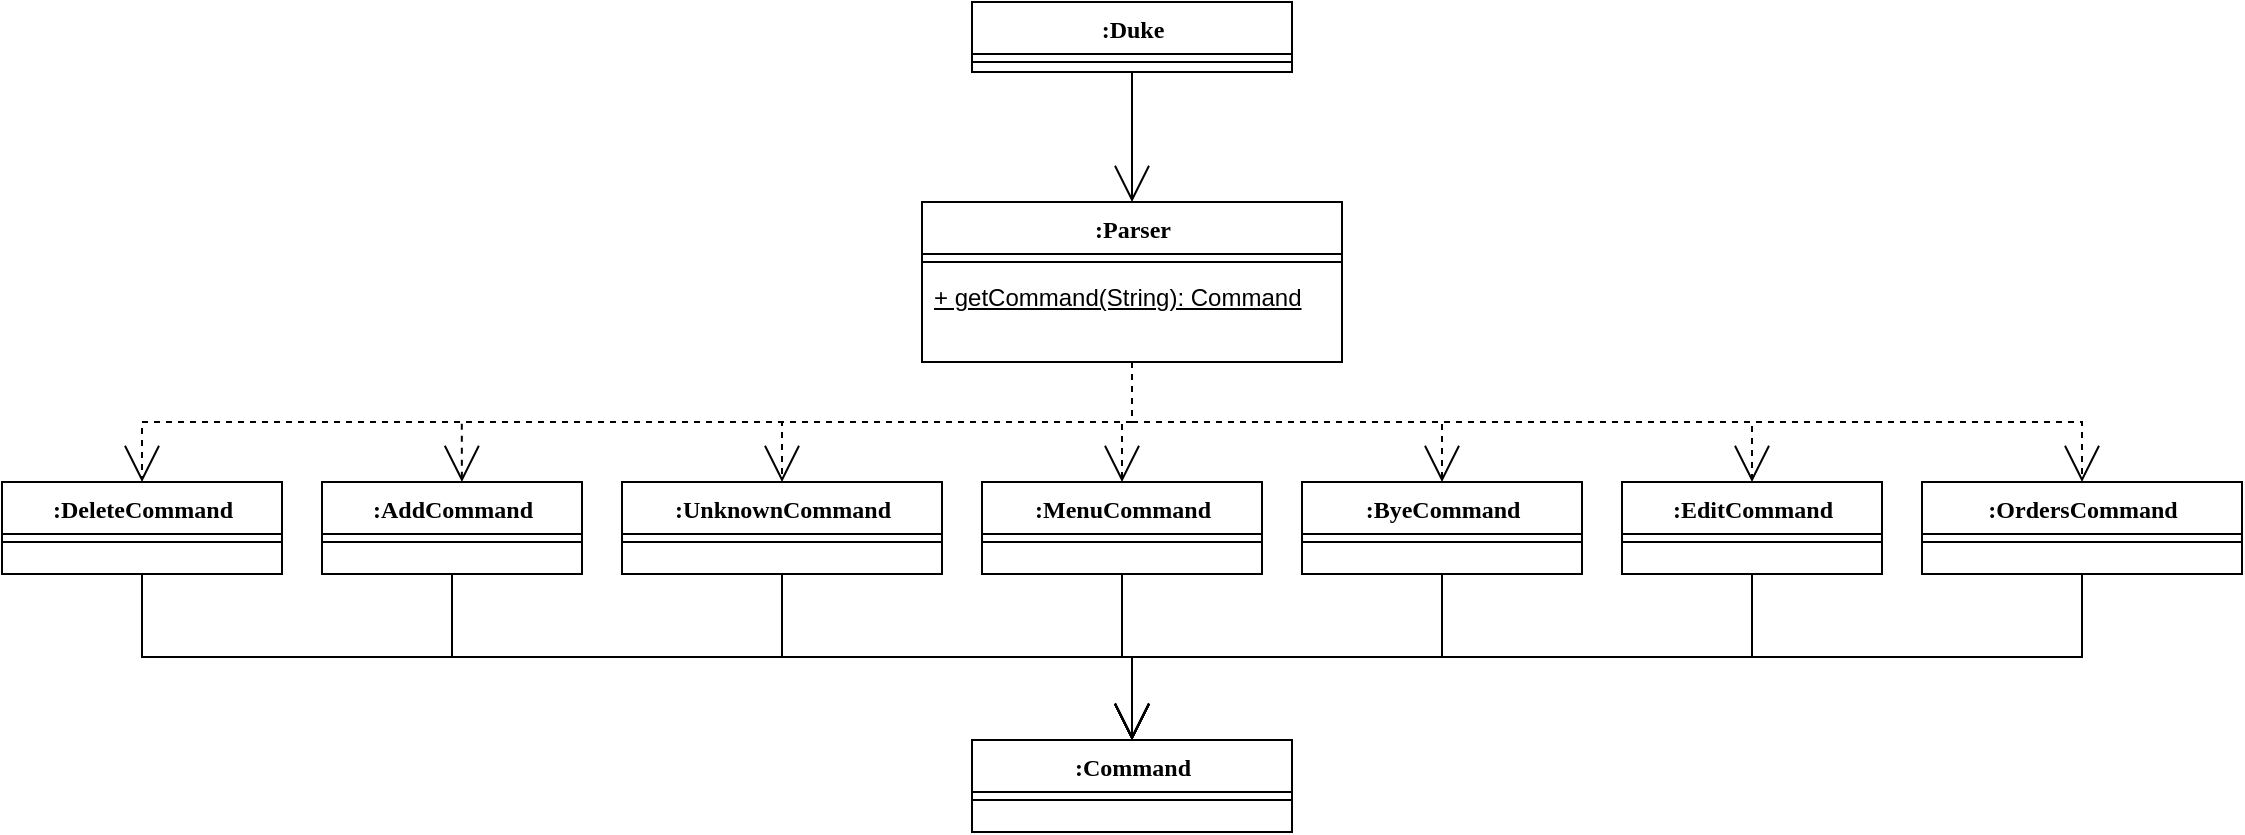 <mxfile version="15.5.2" type="device" pages="2"><diagram name="Page-1" id="6133507b-19e7-1e82-6fc7-422aa6c4b21f"><mxGraphModel dx="1185" dy="627" grid="1" gridSize="10" guides="1" tooltips="1" connect="1" arrows="1" fold="1" page="1" pageScale="1" pageWidth="1100" pageHeight="850" background="none" math="0" shadow="0"><root><mxCell id="0"/><mxCell id="1" parent="0"/><mxCell id="78961159f06e98e8-17" value=":Parser" style="swimlane;html=1;fontStyle=1;align=center;verticalAlign=top;childLayout=stackLayout;horizontal=1;startSize=26;horizontalStack=0;resizeParent=1;resizeLast=0;collapsible=1;marginBottom=0;swimlaneFillColor=#ffffff;rounded=0;shadow=0;comic=0;labelBackgroundColor=none;strokeWidth=1;fillColor=none;fontFamily=Verdana;fontSize=12" parent="1" vertex="1"><mxGeometry x="550" y="110" width="210" height="80" as="geometry"><mxRectangle x="35" y="132" width="100" height="26" as="alternateBounds"/></mxGeometry></mxCell><mxCell id="78961159f06e98e8-19" value="" style="line;html=1;strokeWidth=1;fillColor=none;align=left;verticalAlign=middle;spacingTop=-1;spacingLeft=3;spacingRight=3;rotatable=0;labelPosition=right;points=[];portConstraint=eastwest;" parent="78961159f06e98e8-17" vertex="1"><mxGeometry y="26" width="210" height="8" as="geometry"/></mxCell><mxCell id="78961159f06e98e8-27" value="&lt;u&gt;+ getCommand(String): Command&lt;/u&gt;" style="text;html=1;strokeColor=none;fillColor=none;align=left;verticalAlign=top;spacingLeft=4;spacingRight=4;whiteSpace=wrap;overflow=hidden;rotatable=0;points=[[0,0.5],[1,0.5]];portConstraint=eastwest;" parent="78961159f06e98e8-17" vertex="1"><mxGeometry y="34" width="210" height="36" as="geometry"/></mxCell><mxCell id="78961159f06e98e8-69" value=":AddCommand" style="swimlane;html=1;fontStyle=1;align=center;verticalAlign=top;childLayout=stackLayout;horizontal=1;startSize=26;horizontalStack=0;resizeParent=1;resizeLast=0;collapsible=1;marginBottom=0;swimlaneFillColor=#ffffff;rounded=0;shadow=0;comic=0;labelBackgroundColor=none;strokeWidth=1;fillColor=none;fontFamily=Verdana;fontSize=12" parent="1" vertex="1"><mxGeometry x="250" y="250" width="130" height="46" as="geometry"/></mxCell><mxCell id="78961159f06e98e8-77" value="" style="line;html=1;strokeWidth=1;fillColor=none;align=left;verticalAlign=middle;spacingTop=-1;spacingLeft=3;spacingRight=3;rotatable=0;labelPosition=right;points=[];portConstraint=eastwest;" parent="78961159f06e98e8-69" vertex="1"><mxGeometry y="26" width="130" height="8" as="geometry"/></mxCell><mxCell id="78961159f06e98e8-95" value=":Duke" style="swimlane;html=1;fontStyle=1;align=center;verticalAlign=top;childLayout=stackLayout;horizontal=1;startSize=26;horizontalStack=0;resizeParent=1;resizeLast=0;collapsible=1;marginBottom=0;swimlaneFillColor=#ffffff;rounded=0;shadow=0;comic=0;labelBackgroundColor=none;strokeWidth=1;fillColor=none;fontFamily=Verdana;fontSize=12" parent="1" vertex="1"><mxGeometry x="575" y="10" width="160" height="35" as="geometry"/></mxCell><mxCell id="78961159f06e98e8-103" value="" style="line;html=1;strokeWidth=1;fillColor=none;align=left;verticalAlign=middle;spacingTop=-1;spacingLeft=3;spacingRight=3;rotatable=0;labelPosition=right;points=[];portConstraint=eastwest;" parent="78961159f06e98e8-95" vertex="1"><mxGeometry y="26" width="160" height="8" as="geometry"/></mxCell><mxCell id="HX-wI_ij8Ua_VR9eCGSR-4" style="edgeStyle=orthogonalEdgeStyle;rounded=0;html=1;labelBackgroundColor=none;startArrow=none;startFill=0;startSize=8;endArrow=open;endFill=0;endSize=16;fontFamily=Verdana;fontSize=12;exitX=0.5;exitY=1;exitDx=0;exitDy=0;entryX=0.5;entryY=0;entryDx=0;entryDy=0;" edge="1" parent="1" source="78961159f06e98e8-95" target="78961159f06e98e8-17"><mxGeometry relative="1" as="geometry"><mxPoint x="870" y="90" as="sourcePoint"/><mxPoint x="760" y="160" as="targetPoint"/></mxGeometry></mxCell><mxCell id="HX-wI_ij8Ua_VR9eCGSR-5" value=":DeleteCommand" style="swimlane;html=1;fontStyle=1;align=center;verticalAlign=top;childLayout=stackLayout;horizontal=1;startSize=26;horizontalStack=0;resizeParent=1;resizeLast=0;collapsible=1;marginBottom=0;swimlaneFillColor=#ffffff;rounded=0;shadow=0;comic=0;labelBackgroundColor=none;strokeWidth=1;fillColor=none;fontFamily=Verdana;fontSize=12" vertex="1" parent="1"><mxGeometry x="90" y="250" width="140" height="46" as="geometry"/></mxCell><mxCell id="HX-wI_ij8Ua_VR9eCGSR-6" value="" style="line;html=1;strokeWidth=1;fillColor=none;align=left;verticalAlign=middle;spacingTop=-1;spacingLeft=3;spacingRight=3;rotatable=0;labelPosition=right;points=[];portConstraint=eastwest;" vertex="1" parent="HX-wI_ij8Ua_VR9eCGSR-5"><mxGeometry y="26" width="140" height="8" as="geometry"/></mxCell><mxCell id="HX-wI_ij8Ua_VR9eCGSR-7" value=":MenuCommand" style="swimlane;html=1;fontStyle=1;align=center;verticalAlign=top;childLayout=stackLayout;horizontal=1;startSize=26;horizontalStack=0;resizeParent=1;resizeLast=0;collapsible=1;marginBottom=0;swimlaneFillColor=#ffffff;rounded=0;shadow=0;comic=0;labelBackgroundColor=none;strokeWidth=1;fillColor=none;fontFamily=Verdana;fontSize=12" vertex="1" parent="1"><mxGeometry x="580" y="250" width="140" height="46" as="geometry"/></mxCell><mxCell id="HX-wI_ij8Ua_VR9eCGSR-8" value="" style="line;html=1;strokeWidth=1;fillColor=none;align=left;verticalAlign=middle;spacingTop=-1;spacingLeft=3;spacingRight=3;rotatable=0;labelPosition=right;points=[];portConstraint=eastwest;" vertex="1" parent="HX-wI_ij8Ua_VR9eCGSR-7"><mxGeometry y="26" width="140" height="8" as="geometry"/></mxCell><mxCell id="HX-wI_ij8Ua_VR9eCGSR-9" value=":OrdersCommand" style="swimlane;html=1;fontStyle=1;align=center;verticalAlign=top;childLayout=stackLayout;horizontal=1;startSize=26;horizontalStack=0;resizeParent=1;resizeLast=0;collapsible=1;marginBottom=0;swimlaneFillColor=#ffffff;rounded=0;shadow=0;comic=0;labelBackgroundColor=none;strokeWidth=1;fillColor=none;fontFamily=Verdana;fontSize=12" vertex="1" parent="1"><mxGeometry x="1050" y="250" width="160" height="46" as="geometry"/></mxCell><mxCell id="HX-wI_ij8Ua_VR9eCGSR-10" value="" style="line;html=1;strokeWidth=1;fillColor=none;align=left;verticalAlign=middle;spacingTop=-1;spacingLeft=3;spacingRight=3;rotatable=0;labelPosition=right;points=[];portConstraint=eastwest;" vertex="1" parent="HX-wI_ij8Ua_VR9eCGSR-9"><mxGeometry y="26" width="160" height="8" as="geometry"/></mxCell><mxCell id="HX-wI_ij8Ua_VR9eCGSR-11" value=":EditCommand" style="swimlane;html=1;fontStyle=1;align=center;verticalAlign=top;childLayout=stackLayout;horizontal=1;startSize=26;horizontalStack=0;resizeParent=1;resizeLast=0;collapsible=1;marginBottom=0;swimlaneFillColor=#ffffff;rounded=0;shadow=0;comic=0;labelBackgroundColor=none;strokeWidth=1;fillColor=none;fontFamily=Verdana;fontSize=12" vertex="1" parent="1"><mxGeometry x="900" y="250" width="130" height="46" as="geometry"/></mxCell><mxCell id="HX-wI_ij8Ua_VR9eCGSR-12" value="" style="line;html=1;strokeWidth=1;fillColor=none;align=left;verticalAlign=middle;spacingTop=-1;spacingLeft=3;spacingRight=3;rotatable=0;labelPosition=right;points=[];portConstraint=eastwest;" vertex="1" parent="HX-wI_ij8Ua_VR9eCGSR-11"><mxGeometry y="26" width="130" height="8" as="geometry"/></mxCell><mxCell id="HX-wI_ij8Ua_VR9eCGSR-13" value=":ByeCommand" style="swimlane;html=1;fontStyle=1;align=center;verticalAlign=top;childLayout=stackLayout;horizontal=1;startSize=26;horizontalStack=0;resizeParent=1;resizeLast=0;collapsible=1;marginBottom=0;swimlaneFillColor=#ffffff;rounded=0;shadow=0;comic=0;labelBackgroundColor=none;strokeWidth=1;fillColor=none;fontFamily=Verdana;fontSize=12" vertex="1" parent="1"><mxGeometry x="740" y="250" width="140" height="46" as="geometry"/></mxCell><mxCell id="HX-wI_ij8Ua_VR9eCGSR-14" value="" style="line;html=1;strokeWidth=1;fillColor=none;align=left;verticalAlign=middle;spacingTop=-1;spacingLeft=3;spacingRight=3;rotatable=0;labelPosition=right;points=[];portConstraint=eastwest;" vertex="1" parent="HX-wI_ij8Ua_VR9eCGSR-13"><mxGeometry y="26" width="140" height="8" as="geometry"/></mxCell><mxCell id="HX-wI_ij8Ua_VR9eCGSR-15" value=":UnknownCommand" style="swimlane;html=1;fontStyle=1;align=center;verticalAlign=top;childLayout=stackLayout;horizontal=1;startSize=26;horizontalStack=0;resizeParent=1;resizeLast=0;collapsible=1;marginBottom=0;swimlaneFillColor=#ffffff;rounded=0;shadow=0;comic=0;labelBackgroundColor=none;strokeWidth=1;fillColor=none;fontFamily=Verdana;fontSize=12" vertex="1" parent="1"><mxGeometry x="400" y="250" width="160" height="46" as="geometry"/></mxCell><mxCell id="HX-wI_ij8Ua_VR9eCGSR-16" value="" style="line;html=1;strokeWidth=1;fillColor=none;align=left;verticalAlign=middle;spacingTop=-1;spacingLeft=3;spacingRight=3;rotatable=0;labelPosition=right;points=[];portConstraint=eastwest;" vertex="1" parent="HX-wI_ij8Ua_VR9eCGSR-15"><mxGeometry y="26" width="160" height="8" as="geometry"/></mxCell><mxCell id="HX-wI_ij8Ua_VR9eCGSR-17" value=":Command" style="swimlane;html=1;fontStyle=1;align=center;verticalAlign=top;childLayout=stackLayout;horizontal=1;startSize=26;horizontalStack=0;resizeParent=1;resizeLast=0;collapsible=1;marginBottom=0;swimlaneFillColor=#ffffff;rounded=0;shadow=0;comic=0;labelBackgroundColor=none;strokeWidth=1;fillColor=none;fontFamily=Verdana;fontSize=12" vertex="1" parent="1"><mxGeometry x="575" y="379" width="160" height="46" as="geometry"/></mxCell><mxCell id="HX-wI_ij8Ua_VR9eCGSR-18" value="" style="line;html=1;strokeWidth=1;fillColor=none;align=left;verticalAlign=middle;spacingTop=-1;spacingLeft=3;spacingRight=3;rotatable=0;labelPosition=right;points=[];portConstraint=eastwest;" vertex="1" parent="HX-wI_ij8Ua_VR9eCGSR-17"><mxGeometry y="26" width="160" height="8" as="geometry"/></mxCell><mxCell id="HX-wI_ij8Ua_VR9eCGSR-20" style="edgeStyle=orthogonalEdgeStyle;rounded=0;html=1;dashed=1;labelBackgroundColor=none;startArrow=none;startFill=0;startSize=8;endArrow=open;endFill=0;endSize=16;fontFamily=Verdana;fontSize=12;exitX=0.5;exitY=1;exitDx=0;exitDy=0;entryX=0.5;entryY=0;entryDx=0;entryDy=0;" edge="1" parent="1" source="78961159f06e98e8-17" target="HX-wI_ij8Ua_VR9eCGSR-5"><mxGeometry relative="1" as="geometry"><Array as="points"><mxPoint x="655" y="220"/><mxPoint x="160" y="220"/></Array><mxPoint x="375" y="400" as="sourcePoint"/><mxPoint x="110" y="210" as="targetPoint"/></mxGeometry></mxCell><mxCell id="HX-wI_ij8Ua_VR9eCGSR-21" style="edgeStyle=orthogonalEdgeStyle;rounded=0;html=1;dashed=1;labelBackgroundColor=none;startArrow=none;startFill=0;startSize=8;endArrow=open;endFill=0;endSize=16;fontFamily=Verdana;fontSize=12;entryX=0.538;entryY=0;entryDx=0;entryDy=0;entryPerimeter=0;exitX=0.5;exitY=1;exitDx=0;exitDy=0;" edge="1" parent="1" source="78961159f06e98e8-17" target="78961159f06e98e8-69"><mxGeometry relative="1" as="geometry"><Array as="points"><mxPoint x="655" y="220"/><mxPoint x="320" y="220"/></Array><mxPoint x="805" y="200" as="sourcePoint"/><mxPoint x="260" y="230" as="targetPoint"/></mxGeometry></mxCell><mxCell id="HX-wI_ij8Ua_VR9eCGSR-22" style="edgeStyle=orthogonalEdgeStyle;rounded=0;html=1;dashed=1;labelBackgroundColor=none;startArrow=none;startFill=0;startSize=8;endArrow=open;endFill=0;endSize=16;fontFamily=Verdana;fontSize=12;entryX=0.5;entryY=0;entryDx=0;entryDy=0;exitX=0.5;exitY=1;exitDx=0;exitDy=0;" edge="1" parent="1" source="78961159f06e98e8-17" target="HX-wI_ij8Ua_VR9eCGSR-15"><mxGeometry relative="1" as="geometry"><Array as="points"><mxPoint x="655" y="220"/><mxPoint x="480" y="220"/></Array><mxPoint x="665" y="200" as="sourcePoint"/><mxPoint x="269.94" y="260" as="targetPoint"/></mxGeometry></mxCell><mxCell id="HX-wI_ij8Ua_VR9eCGSR-23" style="edgeStyle=orthogonalEdgeStyle;rounded=0;html=1;dashed=1;labelBackgroundColor=none;startArrow=none;startFill=0;startSize=8;endArrow=open;endFill=0;endSize=16;fontFamily=Verdana;fontSize=12;entryX=0.5;entryY=0;entryDx=0;entryDy=0;exitX=0.5;exitY=1;exitDx=0;exitDy=0;" edge="1" parent="1" source="78961159f06e98e8-17" target="HX-wI_ij8Ua_VR9eCGSR-7"><mxGeometry relative="1" as="geometry"><Array as="points"><mxPoint x="655" y="220"/><mxPoint x="650" y="220"/></Array><mxPoint x="665" y="200" as="sourcePoint"/><mxPoint x="430" y="260" as="targetPoint"/></mxGeometry></mxCell><mxCell id="HX-wI_ij8Ua_VR9eCGSR-24" style="edgeStyle=orthogonalEdgeStyle;rounded=0;html=1;dashed=1;labelBackgroundColor=none;startArrow=none;startFill=0;startSize=8;endArrow=open;endFill=0;endSize=16;fontFamily=Verdana;fontSize=12;entryX=0.5;entryY=0;entryDx=0;entryDy=0;exitX=0.5;exitY=1;exitDx=0;exitDy=0;" edge="1" parent="1" source="78961159f06e98e8-17" target="HX-wI_ij8Ua_VR9eCGSR-13"><mxGeometry relative="1" as="geometry"><Array as="points"><mxPoint x="655" y="220"/><mxPoint x="810" y="220"/></Array><mxPoint x="665" y="200" as="sourcePoint"/><mxPoint x="600" y="260" as="targetPoint"/></mxGeometry></mxCell><mxCell id="HX-wI_ij8Ua_VR9eCGSR-25" style="edgeStyle=orthogonalEdgeStyle;rounded=0;html=1;dashed=1;labelBackgroundColor=none;startArrow=none;startFill=0;startSize=8;endArrow=open;endFill=0;endSize=16;fontFamily=Verdana;fontSize=12;entryX=0.5;entryY=0;entryDx=0;entryDy=0;exitX=0.5;exitY=1;exitDx=0;exitDy=0;" edge="1" parent="1" source="78961159f06e98e8-17" target="HX-wI_ij8Ua_VR9eCGSR-11"><mxGeometry relative="1" as="geometry"><Array as="points"><mxPoint x="655" y="220"/><mxPoint x="965" y="220"/></Array><mxPoint x="665" y="200" as="sourcePoint"/><mxPoint x="760" y="260.0" as="targetPoint"/></mxGeometry></mxCell><mxCell id="HX-wI_ij8Ua_VR9eCGSR-27" style="edgeStyle=orthogonalEdgeStyle;rounded=0;html=1;dashed=1;labelBackgroundColor=none;startArrow=none;startFill=0;startSize=8;endArrow=open;endFill=0;endSize=16;fontFamily=Verdana;fontSize=12;entryX=0.5;entryY=0;entryDx=0;entryDy=0;exitX=0.5;exitY=1;exitDx=0;exitDy=0;" edge="1" parent="1" source="78961159f06e98e8-17" target="HX-wI_ij8Ua_VR9eCGSR-9"><mxGeometry relative="1" as="geometry"><Array as="points"><mxPoint x="655" y="220"/><mxPoint x="1130" y="220"/></Array><mxPoint x="665" y="200.0" as="sourcePoint"/><mxPoint x="975" y="260" as="targetPoint"/></mxGeometry></mxCell><mxCell id="HX-wI_ij8Ua_VR9eCGSR-28" style="edgeStyle=orthogonalEdgeStyle;rounded=0;html=1;labelBackgroundColor=none;startArrow=none;startFill=0;startSize=8;endArrow=open;endFill=0;endSize=16;fontFamily=Verdana;fontSize=12;exitX=0.5;exitY=1;exitDx=0;exitDy=0;entryX=0.5;entryY=0;entryDx=0;entryDy=0;" edge="1" parent="1" source="HX-wI_ij8Ua_VR9eCGSR-5" target="HX-wI_ij8Ua_VR9eCGSR-17"><mxGeometry relative="1" as="geometry"><mxPoint x="170" y="310" as="sourcePoint"/><mxPoint x="170" y="375" as="targetPoint"/></mxGeometry></mxCell><mxCell id="HX-wI_ij8Ua_VR9eCGSR-29" style="edgeStyle=orthogonalEdgeStyle;rounded=0;html=1;labelBackgroundColor=none;startArrow=none;startFill=0;startSize=8;endArrow=open;endFill=0;endSize=16;fontFamily=Verdana;fontSize=12;entryX=0.5;entryY=0;entryDx=0;entryDy=0;exitX=0.5;exitY=1;exitDx=0;exitDy=0;" edge="1" parent="1" source="78961159f06e98e8-69" target="HX-wI_ij8Ua_VR9eCGSR-17"><mxGeometry relative="1" as="geometry"><mxPoint x="320" y="310" as="sourcePoint"/><mxPoint x="665" y="389" as="targetPoint"/></mxGeometry></mxCell><mxCell id="HX-wI_ij8Ua_VR9eCGSR-30" style="edgeStyle=orthogonalEdgeStyle;rounded=0;html=1;labelBackgroundColor=none;startArrow=none;startFill=0;startSize=8;endArrow=open;endFill=0;endSize=16;fontFamily=Verdana;fontSize=12;entryX=0.5;entryY=0;entryDx=0;entryDy=0;exitX=0.5;exitY=1;exitDx=0;exitDy=0;" edge="1" parent="1" source="HX-wI_ij8Ua_VR9eCGSR-15" target="HX-wI_ij8Ua_VR9eCGSR-17"><mxGeometry relative="1" as="geometry"><mxPoint x="325" y="306" as="sourcePoint"/><mxPoint x="665" y="389" as="targetPoint"/></mxGeometry></mxCell><mxCell id="HX-wI_ij8Ua_VR9eCGSR-31" style="edgeStyle=orthogonalEdgeStyle;rounded=0;html=1;labelBackgroundColor=none;startArrow=none;startFill=0;startSize=8;endArrow=open;endFill=0;endSize=16;fontFamily=Verdana;fontSize=12;entryX=0.5;entryY=0;entryDx=0;entryDy=0;exitX=0.5;exitY=1;exitDx=0;exitDy=0;" edge="1" parent="1" source="HX-wI_ij8Ua_VR9eCGSR-7" target="HX-wI_ij8Ua_VR9eCGSR-17"><mxGeometry relative="1" as="geometry"><mxPoint x="490" y="306" as="sourcePoint"/><mxPoint x="665" y="389" as="targetPoint"/></mxGeometry></mxCell><mxCell id="HX-wI_ij8Ua_VR9eCGSR-32" style="edgeStyle=orthogonalEdgeStyle;rounded=0;html=1;labelBackgroundColor=none;startArrow=none;startFill=0;startSize=8;endArrow=open;endFill=0;endSize=16;fontFamily=Verdana;fontSize=12;entryX=0.5;entryY=0;entryDx=0;entryDy=0;exitX=0.5;exitY=1;exitDx=0;exitDy=0;" edge="1" parent="1" source="HX-wI_ij8Ua_VR9eCGSR-13" target="HX-wI_ij8Ua_VR9eCGSR-17"><mxGeometry relative="1" as="geometry"><mxPoint x="660" y="306" as="sourcePoint"/><mxPoint x="665" y="389" as="targetPoint"/></mxGeometry></mxCell><mxCell id="HX-wI_ij8Ua_VR9eCGSR-33" style="edgeStyle=orthogonalEdgeStyle;rounded=0;html=1;labelBackgroundColor=none;startArrow=none;startFill=0;startSize=8;endArrow=open;endFill=0;endSize=16;fontFamily=Verdana;fontSize=12;entryX=0.5;entryY=0;entryDx=0;entryDy=0;exitX=0.5;exitY=1;exitDx=0;exitDy=0;" edge="1" parent="1" source="HX-wI_ij8Ua_VR9eCGSR-11" target="HX-wI_ij8Ua_VR9eCGSR-17"><mxGeometry relative="1" as="geometry"><mxPoint x="820" y="306" as="sourcePoint"/><mxPoint x="665" y="389" as="targetPoint"/></mxGeometry></mxCell><mxCell id="HX-wI_ij8Ua_VR9eCGSR-34" style="edgeStyle=orthogonalEdgeStyle;rounded=0;html=1;labelBackgroundColor=none;startArrow=none;startFill=0;startSize=8;endArrow=open;endFill=0;endSize=16;fontFamily=Verdana;fontSize=12;entryX=0.5;entryY=0;entryDx=0;entryDy=0;exitX=0.5;exitY=1;exitDx=0;exitDy=0;" edge="1" parent="1" source="HX-wI_ij8Ua_VR9eCGSR-9" target="HX-wI_ij8Ua_VR9eCGSR-17"><mxGeometry relative="1" as="geometry"><mxPoint x="975" y="306" as="sourcePoint"/><mxPoint x="665" y="389" as="targetPoint"/></mxGeometry></mxCell></root></mxGraphModel></diagram><diagram id="xia9FSnV3xwXB1GC1g5N" name="Page-2"><mxGraphModel dx="981" dy="519" grid="1" gridSize="10" guides="1" tooltips="1" connect="1" arrows="1" fold="1" page="1" pageScale="1" pageWidth="850" pageHeight="1100" math="0" shadow="0"><root><mxCell id="H0YUqLZpNFwwG3vxNI5r-0"/><mxCell id="H0YUqLZpNFwwG3vxNI5r-1" parent="H0YUqLZpNFwwG3vxNI5r-0"/><mxCell id="xrg_KxknOZtH_fmAkd9s-0" value="&lt;u&gt;getCommand(String):Command&lt;/u&gt;" style="swimlane;html=1;fontStyle=1;align=center;verticalAlign=top;childLayout=stackLayout;horizontal=1;startSize=26;horizontalStack=0;resizeParent=1;resizeLast=0;collapsible=1;marginBottom=0;swimlaneFillColor=#ffffff;rounded=0;shadow=0;comic=0;labelBackgroundColor=none;strokeWidth=1;fillColor=none;fontFamily=Verdana;fontSize=12" vertex="1" parent="H0YUqLZpNFwwG3vxNI5r-1"><mxGeometry x="80" y="90" width="260" height="100" as="geometry"><mxRectangle x="35" y="132" width="100" height="26" as="alternateBounds"/></mxGeometry></mxCell><mxCell id="xrg_KxknOZtH_fmAkd9s-3" value="listOfInputs = [&quot;delete&quot;, &quot;1/2&quot;]" style="text;html=1;strokeColor=none;fillColor=none;align=left;verticalAlign=top;spacingLeft=4;spacingRight=4;whiteSpace=wrap;overflow=hidden;rotatable=0;points=[[0,0.5],[1,0.5]];portConstraint=eastwest;" vertex="1" parent="xrg_KxknOZtH_fmAkd9s-0"><mxGeometry y="26" width="260" height="24" as="geometry"/></mxCell><mxCell id="C8l8tbKrYreUnkQkuOcS-0" value="commandInString = &quot;delete&quot;" style="text;html=1;strokeColor=none;fillColor=none;align=left;verticalAlign=top;spacingLeft=4;spacingRight=4;whiteSpace=wrap;overflow=hidden;rotatable=0;points=[[0,0.5],[1,0.5]];portConstraint=eastwest;" vertex="1" parent="xrg_KxknOZtH_fmAkd9s-0"><mxGeometry y="50" width="260" height="24" as="geometry"/></mxCell><mxCell id="xrg_KxknOZtH_fmAkd9s-1" value="" style="line;html=1;strokeWidth=1;fillColor=none;align=left;verticalAlign=middle;spacingTop=-1;spacingLeft=3;spacingRight=3;rotatable=0;labelPosition=right;points=[];portConstraint=eastwest;" vertex="1" parent="xrg_KxknOZtH_fmAkd9s-0"><mxGeometry y="74" width="260" height="16" as="geometry"/></mxCell><mxCell id="C8l8tbKrYreUnkQkuOcS-1" value=":&lt;u&gt;Parser&lt;/u&gt;" style="swimlane;html=1;fontStyle=1;align=center;verticalAlign=top;childLayout=stackLayout;horizontal=1;startSize=26;horizontalStack=0;resizeParent=1;resizeLast=0;collapsible=1;marginBottom=0;swimlaneFillColor=#ffffff;rounded=0;shadow=0;comic=0;labelBackgroundColor=none;strokeWidth=1;fillColor=none;fontFamily=Verdana;fontSize=12" vertex="1" parent="H0YUqLZpNFwwG3vxNI5r-1"><mxGeometry x="370" y="90" width="260" height="100" as="geometry"><mxRectangle x="35" y="132" width="100" height="26" as="alternateBounds"/></mxGeometry></mxCell><mxCell id="C8l8tbKrYreUnkQkuOcS-2" value="listOfInputs = [&quot;delete&quot;, &quot;1/2&quot;]" style="text;html=1;strokeColor=none;fillColor=none;align=left;verticalAlign=top;spacingLeft=4;spacingRight=4;whiteSpace=wrap;overflow=hidden;rotatable=0;points=[[0,0.5],[1,0.5]];portConstraint=eastwest;" vertex="1" parent="C8l8tbKrYreUnkQkuOcS-1"><mxGeometry y="26" width="260" height="24" as="geometry"/></mxCell><mxCell id="C8l8tbKrYreUnkQkuOcS-3" value="commandInString = &quot;delete&quot;" style="text;html=1;strokeColor=none;fillColor=none;align=left;verticalAlign=top;spacingLeft=4;spacingRight=4;whiteSpace=wrap;overflow=hidden;rotatable=0;points=[[0,0.5],[1,0.5]];portConstraint=eastwest;" vertex="1" parent="C8l8tbKrYreUnkQkuOcS-1"><mxGeometry y="50" width="260" height="24" as="geometry"/></mxCell><mxCell id="C8l8tbKrYreUnkQkuOcS-4" value="" style="line;html=1;strokeWidth=1;fillColor=none;align=left;verticalAlign=middle;spacingTop=-1;spacingLeft=3;spacingRight=3;rotatable=0;labelPosition=right;points=[];portConstraint=eastwest;" vertex="1" parent="C8l8tbKrYreUnkQkuOcS-1"><mxGeometry y="74" width="260" height="16" as="geometry"/></mxCell></root></mxGraphModel></diagram></mxfile>